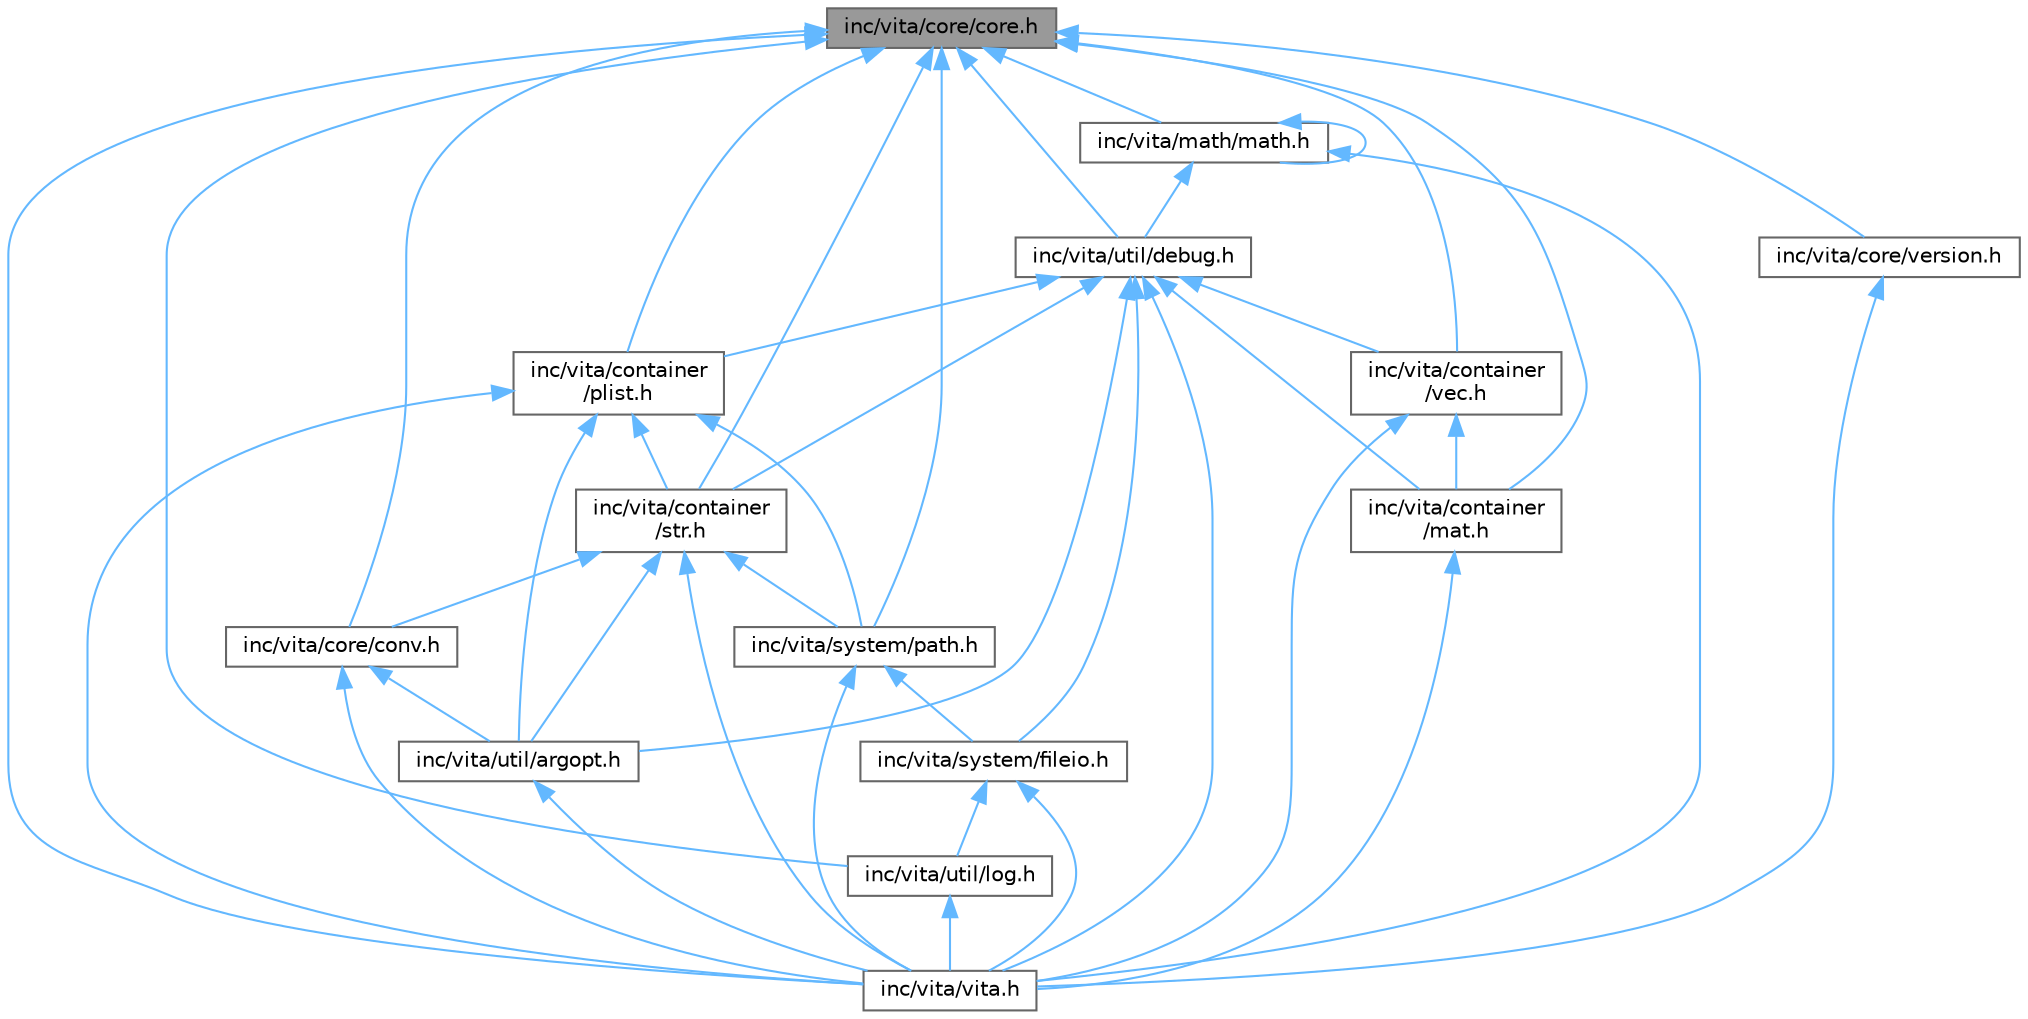 digraph "inc/vita/core/core.h"
{
 // LATEX_PDF_SIZE
  bgcolor="transparent";
  edge [fontname=Helvetica,fontsize=10,labelfontname=Helvetica,labelfontsize=10];
  node [fontname=Helvetica,fontsize=10,shape=box,height=0.2,width=0.4];
  Node1 [label="inc/vita/core/core.h",height=0.2,width=0.4,color="gray40", fillcolor="grey60", style="filled", fontcolor="black",tooltip=" "];
  Node1 -> Node2 [dir="back",color="steelblue1",style="solid"];
  Node2 [label="inc/vita/container\l/mat.h",height=0.2,width=0.4,color="grey40", fillcolor="white", style="filled",URL="$mat_8h.html",tooltip=" "];
  Node2 -> Node3 [dir="back",color="steelblue1",style="solid"];
  Node3 [label="inc/vita/vita.h",height=0.2,width=0.4,color="grey40", fillcolor="white", style="filled",URL="$vita_8h.html",tooltip=" "];
  Node1 -> Node4 [dir="back",color="steelblue1",style="solid"];
  Node4 [label="inc/vita/container\l/plist.h",height=0.2,width=0.4,color="grey40", fillcolor="white", style="filled",URL="$plist_8h.html",tooltip=" "];
  Node4 -> Node5 [dir="back",color="steelblue1",style="solid"];
  Node5 [label="inc/vita/container\l/str.h",height=0.2,width=0.4,color="grey40", fillcolor="white", style="filled",URL="$str_8h.html",tooltip=" "];
  Node5 -> Node6 [dir="back",color="steelblue1",style="solid"];
  Node6 [label="inc/vita/core/conv.h",height=0.2,width=0.4,color="grey40", fillcolor="white", style="filled",URL="$conv_8h.html",tooltip=" "];
  Node6 -> Node7 [dir="back",color="steelblue1",style="solid"];
  Node7 [label="inc/vita/util/argopt.h",height=0.2,width=0.4,color="grey40", fillcolor="white", style="filled",URL="$argopt_8h.html",tooltip=" "];
  Node7 -> Node3 [dir="back",color="steelblue1",style="solid"];
  Node6 -> Node3 [dir="back",color="steelblue1",style="solid"];
  Node5 -> Node8 [dir="back",color="steelblue1",style="solid"];
  Node8 [label="inc/vita/system/path.h",height=0.2,width=0.4,color="grey40", fillcolor="white", style="filled",URL="$path_8h.html",tooltip=" "];
  Node8 -> Node9 [dir="back",color="steelblue1",style="solid"];
  Node9 [label="inc/vita/system/fileio.h",height=0.2,width=0.4,color="grey40", fillcolor="white", style="filled",URL="$fileio_8h.html",tooltip=" "];
  Node9 -> Node10 [dir="back",color="steelblue1",style="solid"];
  Node10 [label="inc/vita/util/log.h",height=0.2,width=0.4,color="grey40", fillcolor="white", style="filled",URL="$log_8h.html",tooltip=" "];
  Node10 -> Node3 [dir="back",color="steelblue1",style="solid"];
  Node9 -> Node3 [dir="back",color="steelblue1",style="solid"];
  Node8 -> Node3 [dir="back",color="steelblue1",style="solid"];
  Node5 -> Node7 [dir="back",color="steelblue1",style="solid"];
  Node5 -> Node3 [dir="back",color="steelblue1",style="solid"];
  Node4 -> Node8 [dir="back",color="steelblue1",style="solid"];
  Node4 -> Node7 [dir="back",color="steelblue1",style="solid"];
  Node4 -> Node3 [dir="back",color="steelblue1",style="solid"];
  Node1 -> Node5 [dir="back",color="steelblue1",style="solid"];
  Node1 -> Node11 [dir="back",color="steelblue1",style="solid"];
  Node11 [label="inc/vita/container\l/vec.h",height=0.2,width=0.4,color="grey40", fillcolor="white", style="filled",URL="$vec_8h.html",tooltip=" "];
  Node11 -> Node2 [dir="back",color="steelblue1",style="solid"];
  Node11 -> Node3 [dir="back",color="steelblue1",style="solid"];
  Node1 -> Node6 [dir="back",color="steelblue1",style="solid"];
  Node1 -> Node12 [dir="back",color="steelblue1",style="solid"];
  Node12 [label="inc/vita/core/version.h",height=0.2,width=0.4,color="grey40", fillcolor="white", style="filled",URL="$version_8h.html",tooltip=" "];
  Node12 -> Node3 [dir="back",color="steelblue1",style="solid"];
  Node1 -> Node13 [dir="back",color="steelblue1",style="solid"];
  Node13 [label="inc/vita/math/math.h",height=0.2,width=0.4,color="grey40", fillcolor="white", style="filled",URL="$math_8h.html",tooltip=" "];
  Node13 -> Node13 [dir="back",color="steelblue1",style="solid"];
  Node13 -> Node14 [dir="back",color="steelblue1",style="solid"];
  Node14 [label="inc/vita/util/debug.h",height=0.2,width=0.4,color="grey40", fillcolor="white", style="filled",URL="$debug_8h.html",tooltip=" "];
  Node14 -> Node2 [dir="back",color="steelblue1",style="solid"];
  Node14 -> Node4 [dir="back",color="steelblue1",style="solid"];
  Node14 -> Node5 [dir="back",color="steelblue1",style="solid"];
  Node14 -> Node11 [dir="back",color="steelblue1",style="solid"];
  Node14 -> Node9 [dir="back",color="steelblue1",style="solid"];
  Node14 -> Node7 [dir="back",color="steelblue1",style="solid"];
  Node14 -> Node3 [dir="back",color="steelblue1",style="solid"];
  Node13 -> Node3 [dir="back",color="steelblue1",style="solid"];
  Node1 -> Node8 [dir="back",color="steelblue1",style="solid"];
  Node1 -> Node14 [dir="back",color="steelblue1",style="solid"];
  Node1 -> Node10 [dir="back",color="steelblue1",style="solid"];
  Node1 -> Node3 [dir="back",color="steelblue1",style="solid"];
}
